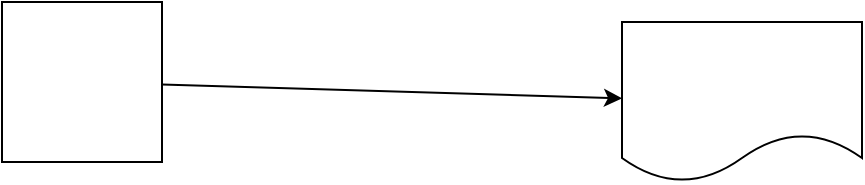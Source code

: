 <mxfile>
    <diagram id="iOBT2EOFPVRQCe7-d1NJ" name="Page-1">
        <mxGraphModel dx="1086" dy="742" grid="1" gridSize="10" guides="1" tooltips="1" connect="1" arrows="1" fold="1" page="1" pageScale="1" pageWidth="850" pageHeight="1100" math="0" shadow="0">
            <root>
                <mxCell id="0"/>
                <mxCell id="1" parent="0"/>
                <mxCell id="4" style="edgeStyle=none;html=1;" edge="1" parent="1" source="2" target="3">
                    <mxGeometry relative="1" as="geometry"/>
                </mxCell>
                <mxCell id="2" value="" style="whiteSpace=wrap;html=1;aspect=fixed;" vertex="1" parent="1">
                    <mxGeometry x="100" y="130" width="80" height="80" as="geometry"/>
                </mxCell>
                <mxCell id="3" value="" style="shape=document;whiteSpace=wrap;html=1;boundedLbl=1;" vertex="1" parent="1">
                    <mxGeometry x="410" y="140" width="120" height="80" as="geometry"/>
                </mxCell>
            </root>
        </mxGraphModel>
    </diagram>
</mxfile>